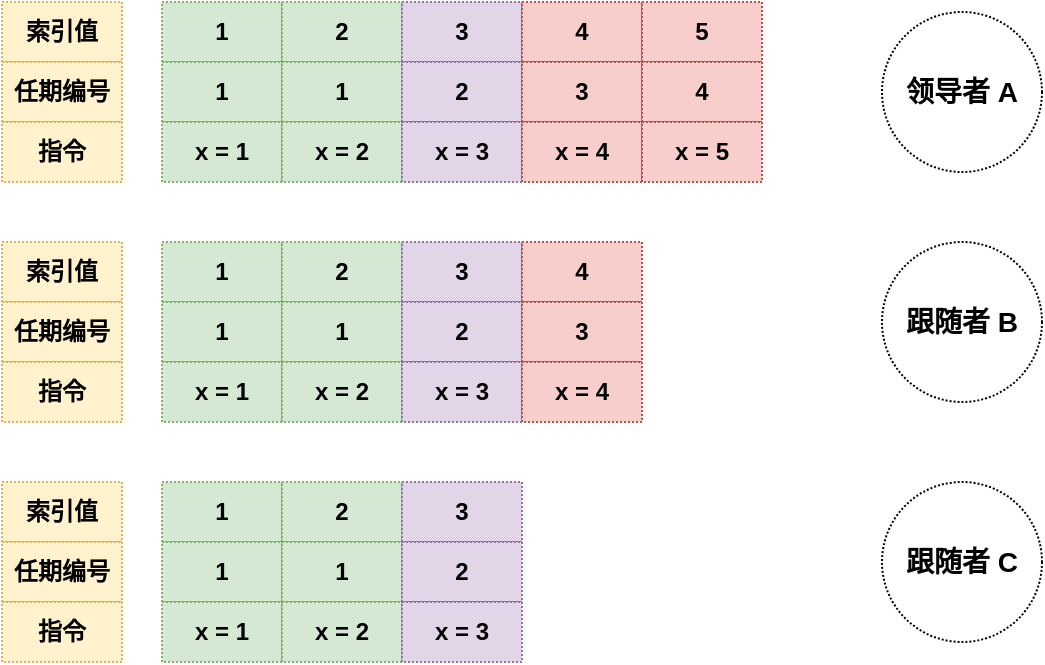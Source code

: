 <mxfile version="16.0.3" type="github">
  <diagram id="HUxEfTtjxznFp6109ITH" name="Page-1">
    <mxGraphModel dx="946" dy="506" grid="1" gridSize="10" guides="1" tooltips="1" connect="1" arrows="1" fold="1" page="1" pageScale="1" pageWidth="827" pageHeight="1169" math="0" shadow="0">
      <root>
        <mxCell id="0" />
        <mxCell id="1" parent="0" />
        <mxCell id="Uanv6kjkHvy7xjpRy54_-1" value="索引值" style="rounded=0;whiteSpace=wrap;html=1;fontStyle=1;dashed=1;dashPattern=1 1;fillColor=#fff2cc;strokeColor=#d6b656;" vertex="1" parent="1">
          <mxGeometry x="40" y="40" width="60" height="30" as="geometry" />
        </mxCell>
        <mxCell id="Uanv6kjkHvy7xjpRy54_-2" value="任期编号" style="rounded=0;whiteSpace=wrap;html=1;fontStyle=1;dashed=1;dashPattern=1 1;fillColor=#fff2cc;strokeColor=#d6b656;" vertex="1" parent="1">
          <mxGeometry x="40" y="70" width="60" height="30" as="geometry" />
        </mxCell>
        <mxCell id="Uanv6kjkHvy7xjpRy54_-3" value="指令" style="rounded=0;whiteSpace=wrap;html=1;fontStyle=1;dashed=1;dashPattern=1 1;fillColor=#fff2cc;strokeColor=#d6b656;" vertex="1" parent="1">
          <mxGeometry x="40" y="100" width="60" height="30" as="geometry" />
        </mxCell>
        <mxCell id="Uanv6kjkHvy7xjpRy54_-4" value="1" style="rounded=0;whiteSpace=wrap;html=1;fontStyle=1;dashed=1;dashPattern=1 1;fillColor=#d5e8d4;strokeColor=#82b366;" vertex="1" parent="1">
          <mxGeometry x="120" y="40" width="60" height="30" as="geometry" />
        </mxCell>
        <mxCell id="Uanv6kjkHvy7xjpRy54_-5" value="1" style="rounded=0;whiteSpace=wrap;html=1;fontStyle=1;dashed=1;dashPattern=1 1;fillColor=#d5e8d4;strokeColor=#82b366;" vertex="1" parent="1">
          <mxGeometry x="120" y="70" width="60" height="30" as="geometry" />
        </mxCell>
        <mxCell id="Uanv6kjkHvy7xjpRy54_-6" value="x = 1" style="rounded=0;whiteSpace=wrap;html=1;fontStyle=1;dashed=1;dashPattern=1 1;fillColor=#d5e8d4;strokeColor=#82b366;" vertex="1" parent="1">
          <mxGeometry x="120" y="100" width="60" height="30" as="geometry" />
        </mxCell>
        <mxCell id="Uanv6kjkHvy7xjpRy54_-10" value="索引值" style="rounded=0;whiteSpace=wrap;html=1;fontStyle=1;dashed=1;dashPattern=1 1;fillColor=#fff2cc;strokeColor=#d6b656;" vertex="1" parent="1">
          <mxGeometry x="40" y="160" width="60" height="30" as="geometry" />
        </mxCell>
        <mxCell id="Uanv6kjkHvy7xjpRy54_-11" value="任期编号" style="rounded=0;whiteSpace=wrap;html=1;fontStyle=1;dashed=1;dashPattern=1 1;fillColor=#fff2cc;strokeColor=#d6b656;" vertex="1" parent="1">
          <mxGeometry x="40" y="190" width="60" height="30" as="geometry" />
        </mxCell>
        <mxCell id="Uanv6kjkHvy7xjpRy54_-12" value="指令" style="rounded=0;whiteSpace=wrap;html=1;fontStyle=1;dashed=1;dashPattern=1 1;fillColor=#fff2cc;strokeColor=#d6b656;" vertex="1" parent="1">
          <mxGeometry x="40" y="220" width="60" height="30" as="geometry" />
        </mxCell>
        <mxCell id="Uanv6kjkHvy7xjpRy54_-13" value="索引值" style="rounded=0;whiteSpace=wrap;html=1;fontStyle=1;dashed=1;dashPattern=1 1;fillColor=#fff2cc;strokeColor=#d6b656;" vertex="1" parent="1">
          <mxGeometry x="40" y="280" width="60" height="30" as="geometry" />
        </mxCell>
        <mxCell id="Uanv6kjkHvy7xjpRy54_-14" value="任期编号" style="rounded=0;whiteSpace=wrap;html=1;fontStyle=1;dashed=1;dashPattern=1 1;fillColor=#fff2cc;strokeColor=#d6b656;" vertex="1" parent="1">
          <mxGeometry x="40" y="310" width="60" height="30" as="geometry" />
        </mxCell>
        <mxCell id="Uanv6kjkHvy7xjpRy54_-15" value="指令" style="rounded=0;whiteSpace=wrap;html=1;fontStyle=1;dashed=1;dashPattern=1 1;fillColor=#fff2cc;strokeColor=#d6b656;" vertex="1" parent="1">
          <mxGeometry x="40" y="340" width="60" height="30" as="geometry" />
        </mxCell>
        <mxCell id="Uanv6kjkHvy7xjpRy54_-16" value="2" style="rounded=0;whiteSpace=wrap;html=1;fontStyle=1;dashed=1;dashPattern=1 1;fillColor=#d5e8d4;strokeColor=#82b366;" vertex="1" parent="1">
          <mxGeometry x="180" y="40" width="60" height="30" as="geometry" />
        </mxCell>
        <mxCell id="Uanv6kjkHvy7xjpRy54_-17" value="1" style="rounded=0;whiteSpace=wrap;html=1;fontStyle=1;dashed=1;dashPattern=1 1;fillColor=#d5e8d4;strokeColor=#82b366;" vertex="1" parent="1">
          <mxGeometry x="180" y="70" width="60" height="30" as="geometry" />
        </mxCell>
        <mxCell id="Uanv6kjkHvy7xjpRy54_-18" value="x = 2" style="rounded=0;whiteSpace=wrap;html=1;fontStyle=1;dashed=1;dashPattern=1 1;fillColor=#d5e8d4;strokeColor=#82b366;" vertex="1" parent="1">
          <mxGeometry x="180" y="100" width="60" height="30" as="geometry" />
        </mxCell>
        <mxCell id="Uanv6kjkHvy7xjpRy54_-19" value="3" style="rounded=0;whiteSpace=wrap;html=1;fontStyle=1;dashed=1;dashPattern=1 1;fillColor=#e1d5e7;strokeColor=#9673a6;" vertex="1" parent="1">
          <mxGeometry x="240" y="40" width="60" height="30" as="geometry" />
        </mxCell>
        <mxCell id="Uanv6kjkHvy7xjpRy54_-20" value="2" style="rounded=0;whiteSpace=wrap;html=1;fontStyle=1;dashed=1;dashPattern=1 1;fillColor=#e1d5e7;strokeColor=#9673a6;" vertex="1" parent="1">
          <mxGeometry x="240" y="70" width="60" height="30" as="geometry" />
        </mxCell>
        <mxCell id="Uanv6kjkHvy7xjpRy54_-21" value="x = 3" style="rounded=0;whiteSpace=wrap;html=1;fontStyle=1;dashed=1;dashPattern=1 1;fillColor=#e1d5e7;strokeColor=#9673a6;" vertex="1" parent="1">
          <mxGeometry x="240" y="100" width="60" height="30" as="geometry" />
        </mxCell>
        <mxCell id="Uanv6kjkHvy7xjpRy54_-22" value="4" style="rounded=0;whiteSpace=wrap;html=1;fontStyle=1;dashed=1;dashPattern=1 1;fillColor=#f8cecc;strokeColor=#b85450;" vertex="1" parent="1">
          <mxGeometry x="300" y="40" width="60" height="30" as="geometry" />
        </mxCell>
        <mxCell id="Uanv6kjkHvy7xjpRy54_-23" value="3" style="rounded=0;whiteSpace=wrap;html=1;fontStyle=1;dashed=1;dashPattern=1 1;fillColor=#f8cecc;strokeColor=#b85450;" vertex="1" parent="1">
          <mxGeometry x="300" y="70" width="60" height="30" as="geometry" />
        </mxCell>
        <mxCell id="Uanv6kjkHvy7xjpRy54_-24" value="x = 4" style="rounded=0;whiteSpace=wrap;html=1;fontStyle=1;dashed=1;dashPattern=1 1;fillColor=#f8cecc;strokeColor=#b85450;" vertex="1" parent="1">
          <mxGeometry x="300" y="100" width="60" height="30" as="geometry" />
        </mxCell>
        <mxCell id="Uanv6kjkHvy7xjpRy54_-25" value="5" style="rounded=0;whiteSpace=wrap;html=1;fontStyle=1;dashed=1;dashPattern=1 1;fillColor=#f8cecc;strokeColor=#b85450;" vertex="1" parent="1">
          <mxGeometry x="360" y="40" width="60" height="30" as="geometry" />
        </mxCell>
        <mxCell id="Uanv6kjkHvy7xjpRy54_-26" value="4" style="rounded=0;whiteSpace=wrap;html=1;fontStyle=1;dashed=1;dashPattern=1 1;fillColor=#f8cecc;strokeColor=#b85450;" vertex="1" parent="1">
          <mxGeometry x="360" y="70" width="60" height="30" as="geometry" />
        </mxCell>
        <mxCell id="Uanv6kjkHvy7xjpRy54_-27" value="x = 5" style="rounded=0;whiteSpace=wrap;html=1;fontStyle=1;dashed=1;dashPattern=1 1;fillColor=#f8cecc;strokeColor=#b85450;" vertex="1" parent="1">
          <mxGeometry x="360" y="100" width="60" height="30" as="geometry" />
        </mxCell>
        <mxCell id="Uanv6kjkHvy7xjpRy54_-28" value="1" style="rounded=0;whiteSpace=wrap;html=1;fontStyle=1;dashed=1;dashPattern=1 1;fillColor=#d5e8d4;strokeColor=#82b366;" vertex="1" parent="1">
          <mxGeometry x="120" y="160" width="60" height="30" as="geometry" />
        </mxCell>
        <mxCell id="Uanv6kjkHvy7xjpRy54_-29" value="1" style="rounded=0;whiteSpace=wrap;html=1;fontStyle=1;dashed=1;dashPattern=1 1;fillColor=#d5e8d4;strokeColor=#82b366;" vertex="1" parent="1">
          <mxGeometry x="120" y="190" width="60" height="30" as="geometry" />
        </mxCell>
        <mxCell id="Uanv6kjkHvy7xjpRy54_-30" value="x = 1" style="rounded=0;whiteSpace=wrap;html=1;fontStyle=1;dashed=1;dashPattern=1 1;fillColor=#d5e8d4;strokeColor=#82b366;" vertex="1" parent="1">
          <mxGeometry x="120" y="220" width="60" height="30" as="geometry" />
        </mxCell>
        <mxCell id="Uanv6kjkHvy7xjpRy54_-31" value="2" style="rounded=0;whiteSpace=wrap;html=1;fontStyle=1;dashed=1;dashPattern=1 1;fillColor=#d5e8d4;strokeColor=#82b366;" vertex="1" parent="1">
          <mxGeometry x="180" y="160" width="60" height="30" as="geometry" />
        </mxCell>
        <mxCell id="Uanv6kjkHvy7xjpRy54_-32" value="1" style="rounded=0;whiteSpace=wrap;html=1;fontStyle=1;dashed=1;dashPattern=1 1;fillColor=#d5e8d4;strokeColor=#82b366;" vertex="1" parent="1">
          <mxGeometry x="180" y="190" width="60" height="30" as="geometry" />
        </mxCell>
        <mxCell id="Uanv6kjkHvy7xjpRy54_-33" value="x = 2" style="rounded=0;whiteSpace=wrap;html=1;fontStyle=1;dashed=1;dashPattern=1 1;fillColor=#d5e8d4;strokeColor=#82b366;" vertex="1" parent="1">
          <mxGeometry x="180" y="220" width="60" height="30" as="geometry" />
        </mxCell>
        <mxCell id="Uanv6kjkHvy7xjpRy54_-34" value="3" style="rounded=0;whiteSpace=wrap;html=1;fontStyle=1;dashed=1;dashPattern=1 1;fillColor=#e1d5e7;strokeColor=#9673a6;" vertex="1" parent="1">
          <mxGeometry x="240" y="160" width="60" height="30" as="geometry" />
        </mxCell>
        <mxCell id="Uanv6kjkHvy7xjpRy54_-35" value="2" style="rounded=0;whiteSpace=wrap;html=1;fontStyle=1;dashed=1;dashPattern=1 1;fillColor=#e1d5e7;strokeColor=#9673a6;" vertex="1" parent="1">
          <mxGeometry x="240" y="190" width="60" height="30" as="geometry" />
        </mxCell>
        <mxCell id="Uanv6kjkHvy7xjpRy54_-36" value="x = 3" style="rounded=0;whiteSpace=wrap;html=1;fontStyle=1;dashed=1;dashPattern=1 1;fillColor=#e1d5e7;strokeColor=#9673a6;" vertex="1" parent="1">
          <mxGeometry x="240" y="220" width="60" height="30" as="geometry" />
        </mxCell>
        <mxCell id="Uanv6kjkHvy7xjpRy54_-37" value="4" style="rounded=0;whiteSpace=wrap;html=1;fontStyle=1;dashed=1;dashPattern=1 1;fillColor=#f8cecc;strokeColor=#b85450;" vertex="1" parent="1">
          <mxGeometry x="300" y="160" width="60" height="30" as="geometry" />
        </mxCell>
        <mxCell id="Uanv6kjkHvy7xjpRy54_-38" value="3" style="rounded=0;whiteSpace=wrap;html=1;fontStyle=1;dashed=1;dashPattern=1 1;fillColor=#f8cecc;strokeColor=#b85450;" vertex="1" parent="1">
          <mxGeometry x="300" y="190" width="60" height="30" as="geometry" />
        </mxCell>
        <mxCell id="Uanv6kjkHvy7xjpRy54_-39" value="x = 4" style="rounded=0;whiteSpace=wrap;html=1;fontStyle=1;dashed=1;dashPattern=1 1;fillColor=#f8cecc;strokeColor=#b85450;" vertex="1" parent="1">
          <mxGeometry x="300" y="220" width="60" height="30" as="geometry" />
        </mxCell>
        <mxCell id="Uanv6kjkHvy7xjpRy54_-40" value="1" style="rounded=0;whiteSpace=wrap;html=1;fontStyle=1;dashed=1;dashPattern=1 1;fillColor=#d5e8d4;strokeColor=#82b366;" vertex="1" parent="1">
          <mxGeometry x="120" y="280" width="60" height="30" as="geometry" />
        </mxCell>
        <mxCell id="Uanv6kjkHvy7xjpRy54_-41" value="1" style="rounded=0;whiteSpace=wrap;html=1;fontStyle=1;dashed=1;dashPattern=1 1;fillColor=#d5e8d4;strokeColor=#82b366;" vertex="1" parent="1">
          <mxGeometry x="120" y="310" width="60" height="30" as="geometry" />
        </mxCell>
        <mxCell id="Uanv6kjkHvy7xjpRy54_-42" value="x = 1" style="rounded=0;whiteSpace=wrap;html=1;fontStyle=1;dashed=1;dashPattern=1 1;fillColor=#d5e8d4;strokeColor=#82b366;" vertex="1" parent="1">
          <mxGeometry x="120" y="340" width="60" height="30" as="geometry" />
        </mxCell>
        <mxCell id="Uanv6kjkHvy7xjpRy54_-43" value="2" style="rounded=0;whiteSpace=wrap;html=1;fontStyle=1;dashed=1;dashPattern=1 1;fillColor=#d5e8d4;strokeColor=#82b366;" vertex="1" parent="1">
          <mxGeometry x="180" y="280" width="60" height="30" as="geometry" />
        </mxCell>
        <mxCell id="Uanv6kjkHvy7xjpRy54_-44" value="1" style="rounded=0;whiteSpace=wrap;html=1;fontStyle=1;dashed=1;dashPattern=1 1;fillColor=#d5e8d4;strokeColor=#82b366;" vertex="1" parent="1">
          <mxGeometry x="180" y="310" width="60" height="30" as="geometry" />
        </mxCell>
        <mxCell id="Uanv6kjkHvy7xjpRy54_-45" value="x = 2" style="rounded=0;whiteSpace=wrap;html=1;fontStyle=1;dashed=1;dashPattern=1 1;fillColor=#d5e8d4;strokeColor=#82b366;" vertex="1" parent="1">
          <mxGeometry x="180" y="340" width="60" height="30" as="geometry" />
        </mxCell>
        <mxCell id="Uanv6kjkHvy7xjpRy54_-46" value="3" style="rounded=0;whiteSpace=wrap;html=1;fontStyle=1;dashed=1;dashPattern=1 1;fillColor=#e1d5e7;strokeColor=#9673a6;" vertex="1" parent="1">
          <mxGeometry x="240" y="280" width="60" height="30" as="geometry" />
        </mxCell>
        <mxCell id="Uanv6kjkHvy7xjpRy54_-47" value="2" style="rounded=0;whiteSpace=wrap;html=1;fontStyle=1;dashed=1;dashPattern=1 1;fillColor=#e1d5e7;strokeColor=#9673a6;" vertex="1" parent="1">
          <mxGeometry x="240" y="310" width="60" height="30" as="geometry" />
        </mxCell>
        <mxCell id="Uanv6kjkHvy7xjpRy54_-48" value="x = 3" style="rounded=0;whiteSpace=wrap;html=1;fontStyle=1;dashed=1;dashPattern=1 1;fillColor=#e1d5e7;strokeColor=#9673a6;" vertex="1" parent="1">
          <mxGeometry x="240" y="340" width="60" height="30" as="geometry" />
        </mxCell>
        <mxCell id="Uanv6kjkHvy7xjpRy54_-52" value="领导者 A" style="ellipse;whiteSpace=wrap;html=1;aspect=fixed;dashed=1;dashPattern=1 1;fontStyle=1;fontSize=14;" vertex="1" parent="1">
          <mxGeometry x="480" y="45" width="80" height="80" as="geometry" />
        </mxCell>
        <mxCell id="Uanv6kjkHvy7xjpRy54_-53" value="跟随者 B" style="ellipse;whiteSpace=wrap;html=1;aspect=fixed;dashed=1;dashPattern=1 1;fontStyle=1;fontSize=14;" vertex="1" parent="1">
          <mxGeometry x="480" y="160" width="80" height="80" as="geometry" />
        </mxCell>
        <mxCell id="Uanv6kjkHvy7xjpRy54_-54" value="跟随者 C" style="ellipse;whiteSpace=wrap;html=1;aspect=fixed;dashed=1;dashPattern=1 1;fontStyle=1;fontSize=14;" vertex="1" parent="1">
          <mxGeometry x="480" y="280" width="80" height="80" as="geometry" />
        </mxCell>
      </root>
    </mxGraphModel>
  </diagram>
</mxfile>
